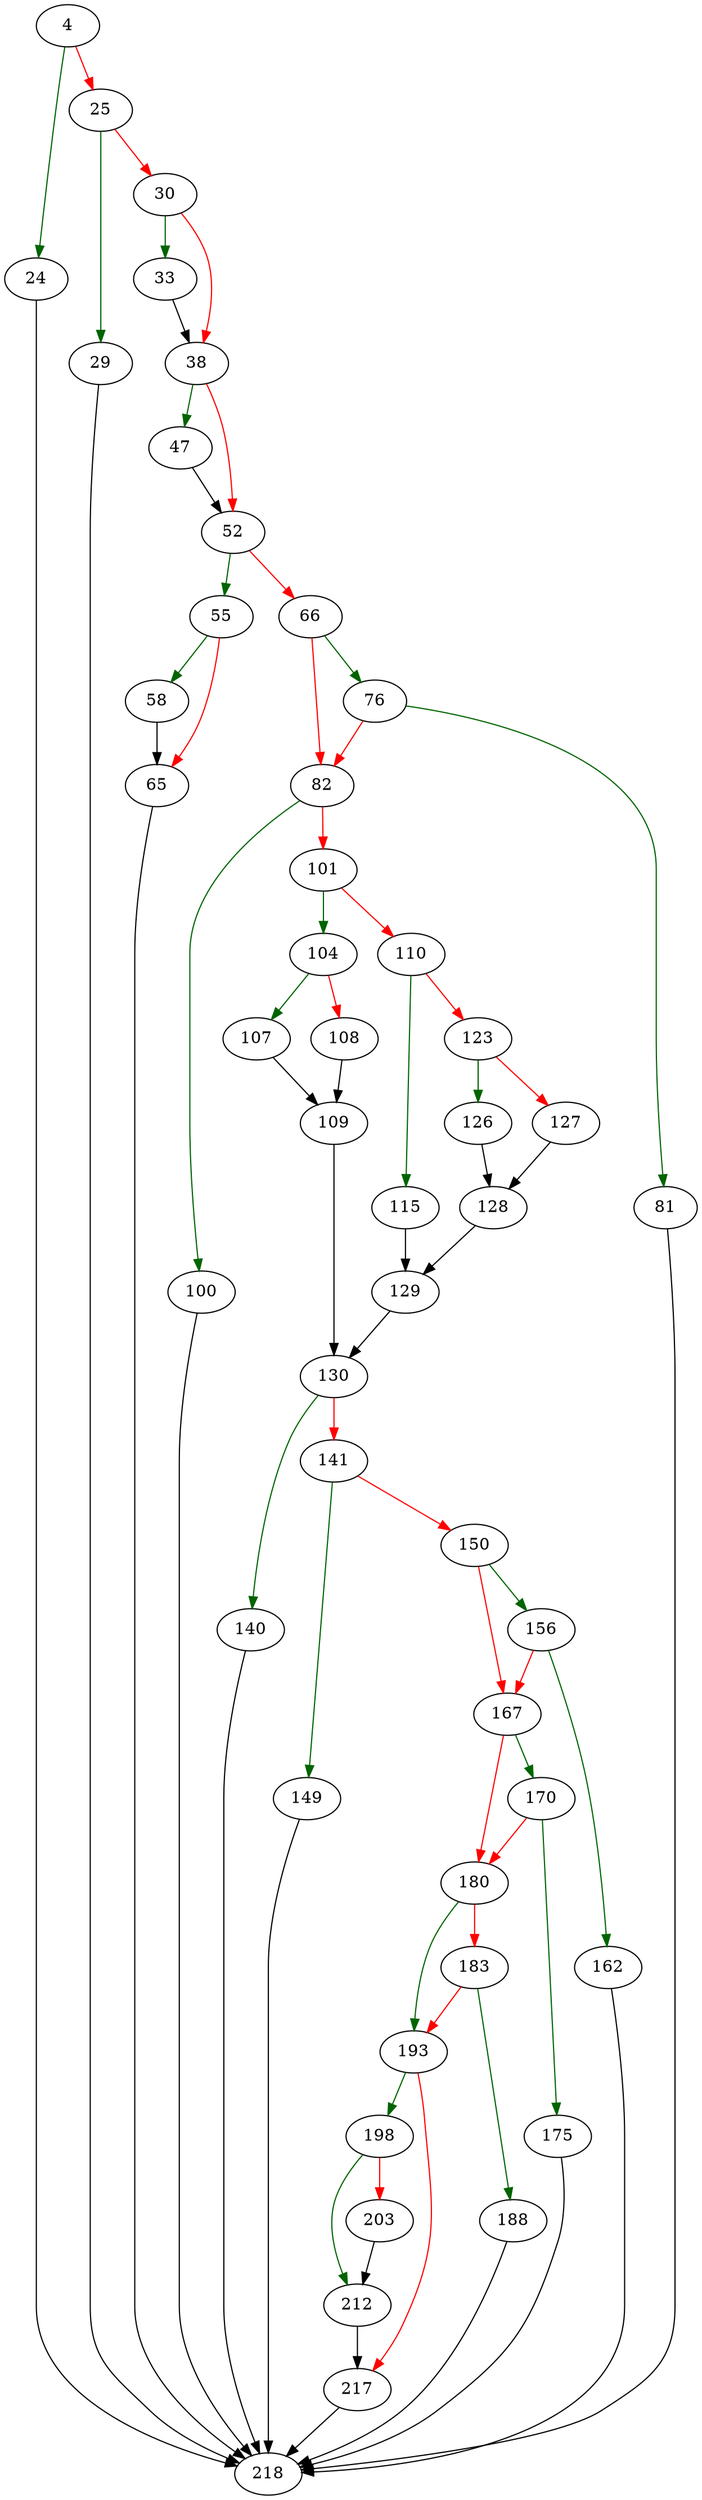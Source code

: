 strict digraph "sqlite3DropTable" {
	// Node definitions.
	4 [entry=true];
	24;
	25;
	218;
	29;
	30;
	33;
	38;
	47;
	52;
	55;
	66;
	58;
	65;
	76;
	82;
	81;
	100;
	101;
	104;
	110;
	107;
	108;
	109;
	130;
	115;
	123;
	129;
	126;
	127;
	128;
	140;
	141;
	149;
	150;
	156;
	167;
	162;
	170;
	180;
	175;
	193;
	183;
	188;
	198;
	217;
	212;
	203;

	// Edge definitions.
	4 -> 24 [
		color=darkgreen
		cond=true
	];
	4 -> 25 [
		color=red
		cond=false
	];
	24 -> 218;
	25 -> 29 [
		color=darkgreen
		cond=true
	];
	25 -> 30 [
		color=red
		cond=false
	];
	29 -> 218;
	30 -> 33 [
		color=darkgreen
		cond=true
	];
	30 -> 38 [
		color=red
		cond=false
	];
	33 -> 38;
	38 -> 47 [
		color=darkgreen
		cond=true
	];
	38 -> 52 [
		color=red
		cond=false
	];
	47 -> 52;
	52 -> 55 [
		color=darkgreen
		cond=true
	];
	52 -> 66 [
		color=red
		cond=false
	];
	55 -> 58 [
		color=darkgreen
		cond=true
	];
	55 -> 65 [
		color=red
		cond=false
	];
	66 -> 76 [
		color=darkgreen
		cond=true
	];
	66 -> 82 [
		color=red
		cond=false
	];
	58 -> 65;
	65 -> 218;
	76 -> 82 [
		color=red
		cond=false
	];
	76 -> 81 [
		color=darkgreen
		cond=true
	];
	82 -> 100 [
		color=darkgreen
		cond=true
	];
	82 -> 101 [
		color=red
		cond=false
	];
	81 -> 218;
	100 -> 218;
	101 -> 104 [
		color=darkgreen
		cond=true
	];
	101 -> 110 [
		color=red
		cond=false
	];
	104 -> 107 [
		color=darkgreen
		cond=true
	];
	104 -> 108 [
		color=red
		cond=false
	];
	110 -> 115 [
		color=darkgreen
		cond=true
	];
	110 -> 123 [
		color=red
		cond=false
	];
	107 -> 109;
	108 -> 109;
	109 -> 130;
	130 -> 140 [
		color=darkgreen
		cond=true
	];
	130 -> 141 [
		color=red
		cond=false
	];
	115 -> 129;
	123 -> 126 [
		color=darkgreen
		cond=true
	];
	123 -> 127 [
		color=red
		cond=false
	];
	129 -> 130;
	126 -> 128;
	127 -> 128;
	128 -> 129;
	140 -> 218;
	141 -> 149 [
		color=darkgreen
		cond=true
	];
	141 -> 150 [
		color=red
		cond=false
	];
	149 -> 218;
	150 -> 156 [
		color=darkgreen
		cond=true
	];
	150 -> 167 [
		color=red
		cond=false
	];
	156 -> 167 [
		color=red
		cond=false
	];
	156 -> 162 [
		color=darkgreen
		cond=true
	];
	167 -> 170 [
		color=darkgreen
		cond=true
	];
	167 -> 180 [
		color=red
		cond=false
	];
	162 -> 218;
	170 -> 180 [
		color=red
		cond=false
	];
	170 -> 175 [
		color=darkgreen
		cond=true
	];
	180 -> 193 [
		color=darkgreen
		cond=true
	];
	180 -> 183 [
		color=red
		cond=false
	];
	175 -> 218;
	193 -> 198 [
		color=darkgreen
		cond=true
	];
	193 -> 217 [
		color=red
		cond=false
	];
	183 -> 193 [
		color=red
		cond=false
	];
	183 -> 188 [
		color=darkgreen
		cond=true
	];
	188 -> 218;
	198 -> 212 [
		color=darkgreen
		cond=true
	];
	198 -> 203 [
		color=red
		cond=false
	];
	217 -> 218;
	212 -> 217;
	203 -> 212;
}